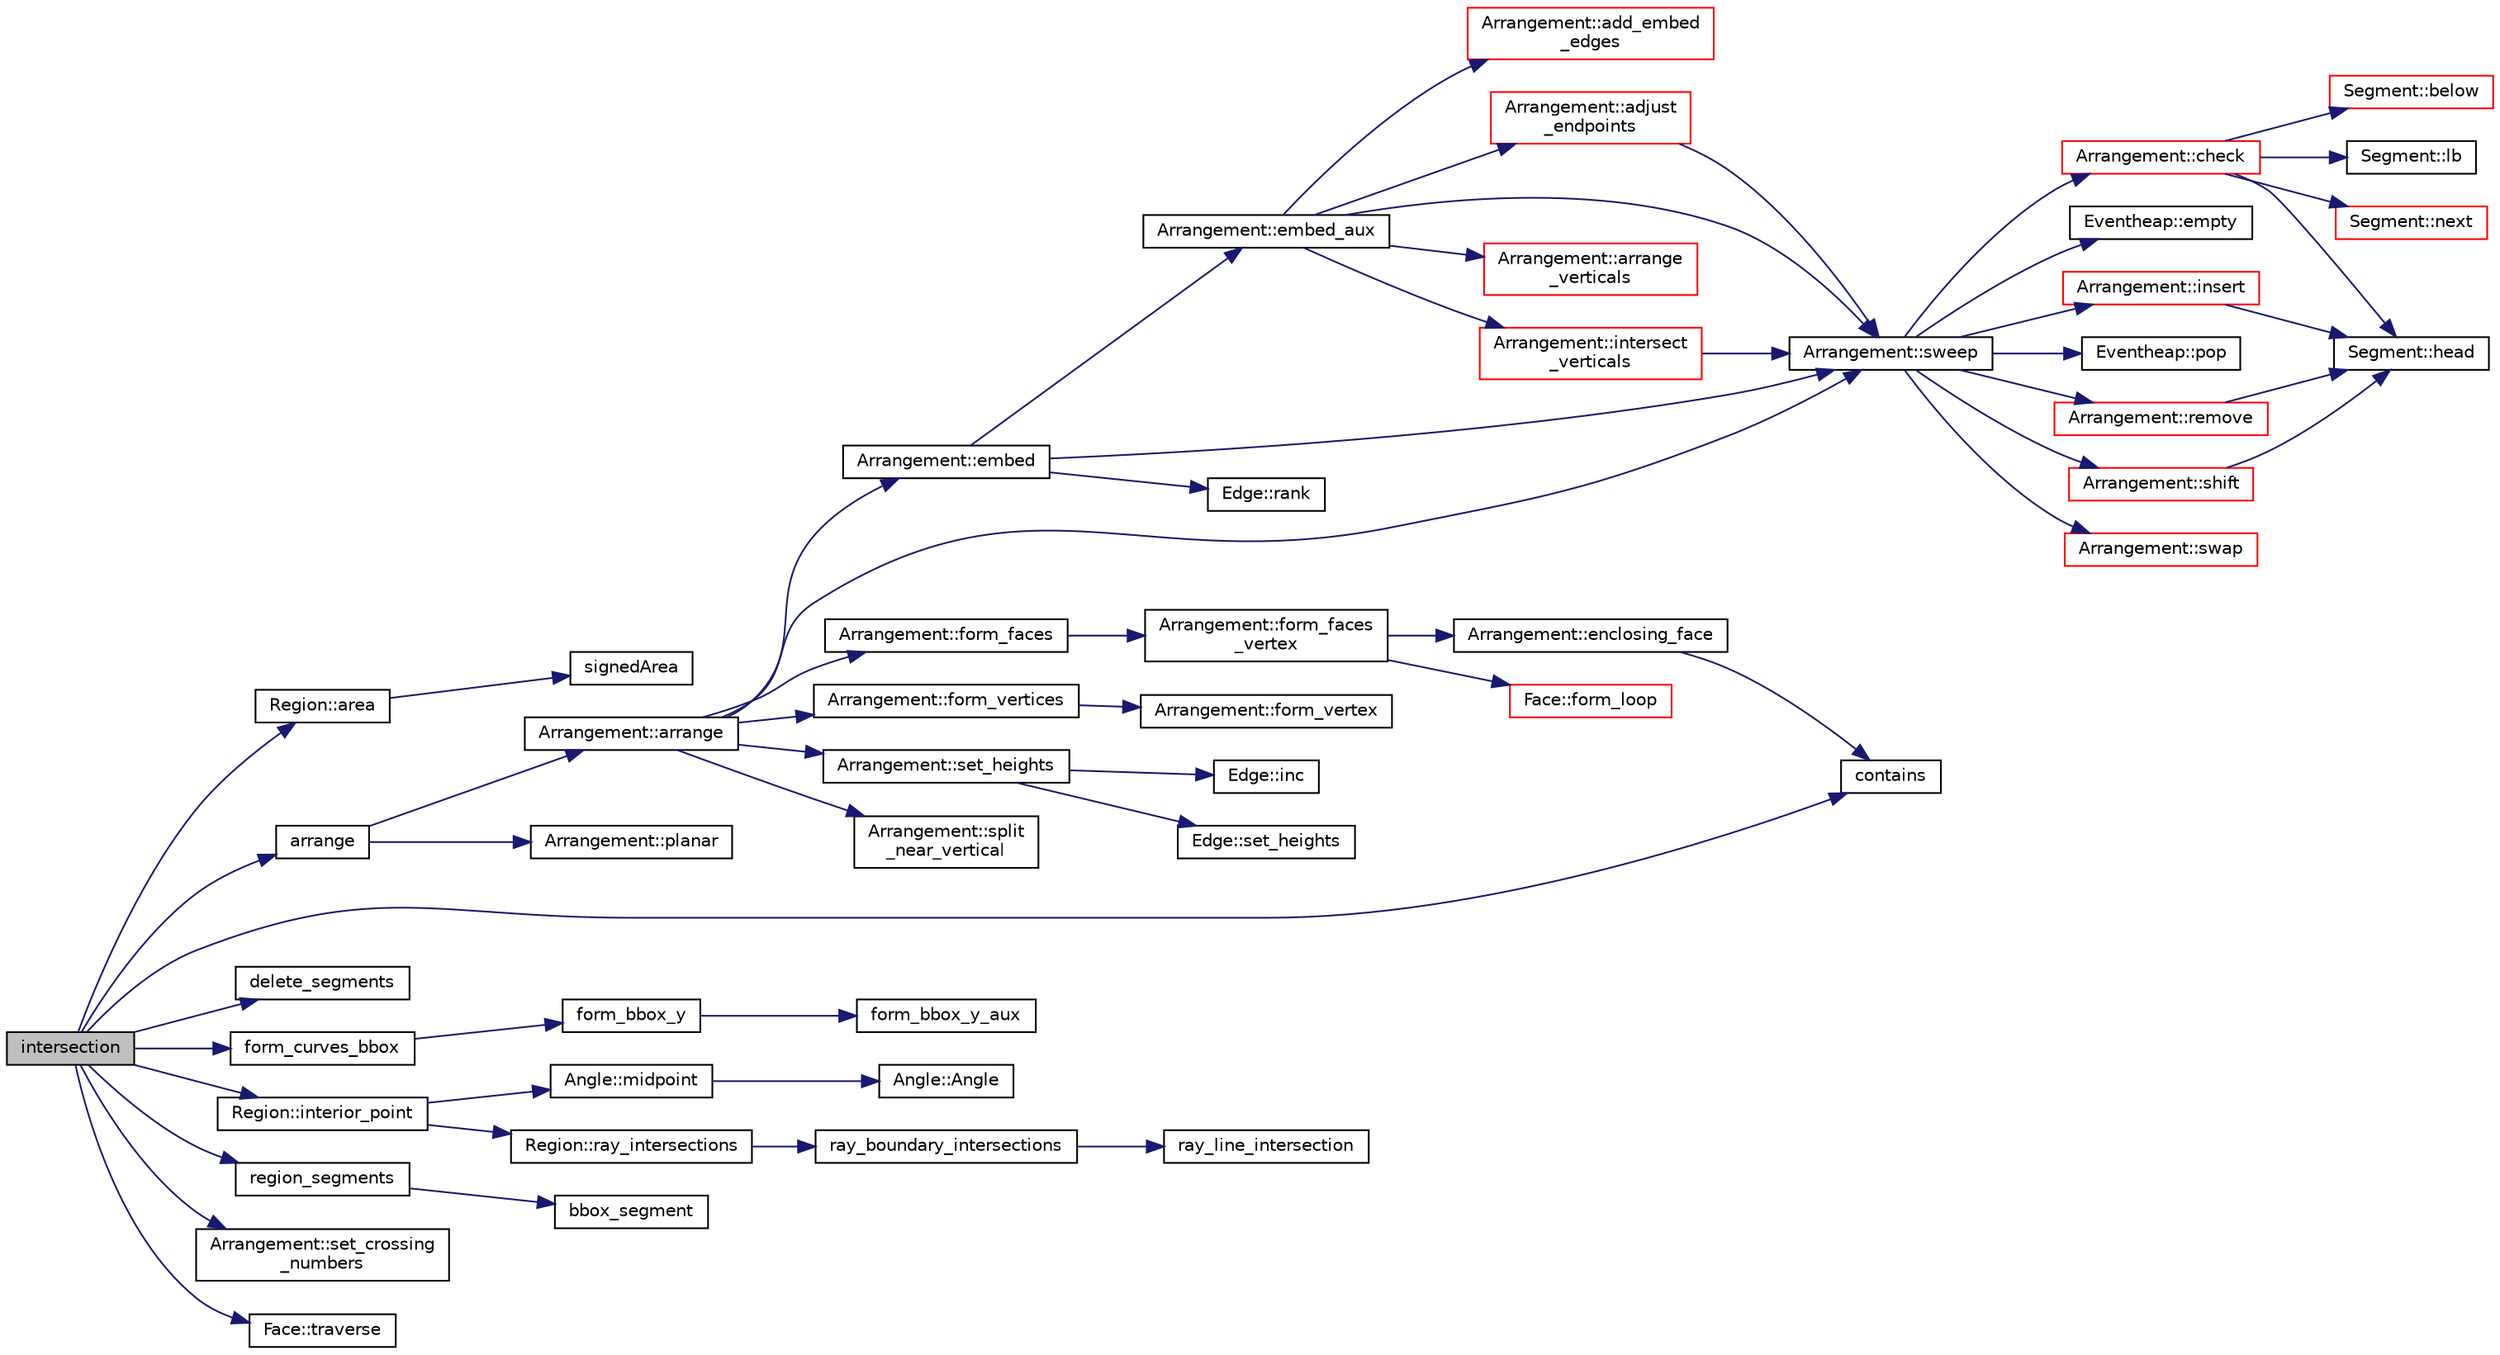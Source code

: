 digraph "intersection"
{
 // LATEX_PDF_SIZE
  edge [fontname="Helvetica",fontsize="10",labelfontname="Helvetica",labelfontsize="10"];
  node [fontname="Helvetica",fontsize="10",shape=record];
  rankdir="LR";
  Node1 [label="intersection",height=0.2,width=0.4,color="black", fillcolor="grey75", style="filled", fontcolor="black",tooltip=" "];
  Node1 -> Node2 [color="midnightblue",fontsize="10",style="solid",fontname="Helvetica"];
  Node2 [label="Region::area",height=0.2,width=0.4,color="black", fillcolor="white", style="filled",URL="$df/d6c/class_region.html#ab694b0cf7e7ce0eb31b2d8b93201b6b9",tooltip=" "];
  Node2 -> Node3 [color="midnightblue",fontsize="10",style="solid",fontname="Helvetica"];
  Node3 [label="signedArea",height=0.2,width=0.4,color="black", fillcolor="white", style="filled",URL="$d5/d00/point_8_c.html#ac3461a08db55ea6d28a406f79a317cbd",tooltip=" "];
  Node1 -> Node4 [color="midnightblue",fontsize="10",style="solid",fontname="Helvetica"];
  Node4 [label="arrange",height=0.2,width=0.4,color="black", fillcolor="white", style="filled",URL="$d0/d11/arrange_8_c.html#a8f0f410db8738d9121c7b0a2629abd5d",tooltip=" "];
  Node4 -> Node5 [color="midnightblue",fontsize="10",style="solid",fontname="Helvetica"];
  Node5 [label="Arrangement::arrange",height=0.2,width=0.4,color="black", fillcolor="white", style="filled",URL="$d8/d46/class_arrangement.html#aa48e67ecbf171616e989d936e221a4e1",tooltip=" "];
  Node5 -> Node6 [color="midnightblue",fontsize="10",style="solid",fontname="Helvetica"];
  Node6 [label="Arrangement::embed",height=0.2,width=0.4,color="black", fillcolor="white", style="filled",URL="$d8/d46/class_arrangement.html#a837e4a1bfbca4ab14ed01a24ce7515c3",tooltip=" "];
  Node6 -> Node7 [color="midnightblue",fontsize="10",style="solid",fontname="Helvetica"];
  Node7 [label="Arrangement::embed_aux",height=0.2,width=0.4,color="black", fillcolor="white", style="filled",URL="$d8/d46/class_arrangement.html#adabfe5ab5610142ae5aea42f1762d67f",tooltip=" "];
  Node7 -> Node8 [color="midnightblue",fontsize="10",style="solid",fontname="Helvetica"];
  Node8 [label="Arrangement::add_embed\l_edges",height=0.2,width=0.4,color="red", fillcolor="white", style="filled",URL="$d8/d46/class_arrangement.html#ad6d6b45e6a1923afb50293545906f3ad",tooltip=" "];
  Node7 -> Node11 [color="midnightblue",fontsize="10",style="solid",fontname="Helvetica"];
  Node11 [label="Arrangement::adjust\l_endpoints",height=0.2,width=0.4,color="red", fillcolor="white", style="filled",URL="$d8/d46/class_arrangement.html#a5944190324a0852d5b7c3cceeaec2ba2",tooltip=" "];
  Node11 -> Node18 [color="midnightblue",fontsize="10",style="solid",fontname="Helvetica"];
  Node18 [label="Arrangement::sweep",height=0.2,width=0.4,color="black", fillcolor="white", style="filled",URL="$d8/d46/class_arrangement.html#ab638b3ef9af934a17614629b863c5de6",tooltip=" "];
  Node18 -> Node19 [color="midnightblue",fontsize="10",style="solid",fontname="Helvetica"];
  Node19 [label="Arrangement::check",height=0.2,width=0.4,color="red", fillcolor="white", style="filled",URL="$d8/d46/class_arrangement.html#afe852d883f2bbb9ab505f5c97364b796",tooltip=" "];
  Node19 -> Node20 [color="midnightblue",fontsize="10",style="solid",fontname="Helvetica"];
  Node20 [label="Segment::below",height=0.2,width=0.4,color="red", fillcolor="white", style="filled",URL="$dd/dd2/class_segment.html#adc44386683766560ee602eb36ed109a8",tooltip=" "];
  Node19 -> Node38 [color="midnightblue",fontsize="10",style="solid",fontname="Helvetica"];
  Node38 [label="Segment::head",height=0.2,width=0.4,color="black", fillcolor="white", style="filled",URL="$dd/dd2/class_segment.html#a0e17bae2b8a9ce347fc0f39dbd485ab0",tooltip=" "];
  Node19 -> Node33 [color="midnightblue",fontsize="10",style="solid",fontname="Helvetica"];
  Node33 [label="Segment::lb",height=0.2,width=0.4,color="black", fillcolor="white", style="filled",URL="$dd/dd2/class_segment.html#afab334407697698cf4bf65e8cadac7d2",tooltip=" "];
  Node19 -> Node39 [color="midnightblue",fontsize="10",style="solid",fontname="Helvetica"];
  Node39 [label="Segment::next",height=0.2,width=0.4,color="red", fillcolor="white", style="filled",URL="$dd/dd2/class_segment.html#a29dcbe0ff86b53a4c3e3576afb2de859",tooltip=" "];
  Node18 -> Node42 [color="midnightblue",fontsize="10",style="solid",fontname="Helvetica"];
  Node42 [label="Eventheap::empty",height=0.2,width=0.4,color="black", fillcolor="white", style="filled",URL="$d3/d46/class_eventheap.html#a0660d8897cc9bcafb4be7e38517f2fd2",tooltip=" "];
  Node18 -> Node43 [color="midnightblue",fontsize="10",style="solid",fontname="Helvetica"];
  Node43 [label="Arrangement::insert",height=0.2,width=0.4,color="red", fillcolor="white", style="filled",URL="$d8/d46/class_arrangement.html#a6eaa13429e8ca373f9fb9ff2151999c7",tooltip=" "];
  Node43 -> Node38 [color="midnightblue",fontsize="10",style="solid",fontname="Helvetica"];
  Node18 -> Node51 [color="midnightblue",fontsize="10",style="solid",fontname="Helvetica"];
  Node51 [label="Eventheap::pop",height=0.2,width=0.4,color="black", fillcolor="white", style="filled",URL="$d3/d46/class_eventheap.html#a31b20ba879a0f9efcece8c461105570c",tooltip=" "];
  Node18 -> Node52 [color="midnightblue",fontsize="10",style="solid",fontname="Helvetica"];
  Node52 [label="Arrangement::remove",height=0.2,width=0.4,color="red", fillcolor="white", style="filled",URL="$d8/d46/class_arrangement.html#afe18de5bb9ce6b319a08b2ceda7f8f5e",tooltip=" "];
  Node52 -> Node38 [color="midnightblue",fontsize="10",style="solid",fontname="Helvetica"];
  Node18 -> Node54 [color="midnightblue",fontsize="10",style="solid",fontname="Helvetica"];
  Node54 [label="Arrangement::shift",height=0.2,width=0.4,color="red", fillcolor="white", style="filled",URL="$d8/d46/class_arrangement.html#a5870bd69b339632999ba522164f418a9",tooltip=" "];
  Node54 -> Node38 [color="midnightblue",fontsize="10",style="solid",fontname="Helvetica"];
  Node18 -> Node56 [color="midnightblue",fontsize="10",style="solid",fontname="Helvetica"];
  Node56 [label="Arrangement::swap",height=0.2,width=0.4,color="red", fillcolor="white", style="filled",URL="$d8/d46/class_arrangement.html#ad38658bf36d52ebb24274430bdbd7161",tooltip=" "];
  Node7 -> Node58 [color="midnightblue",fontsize="10",style="solid",fontname="Helvetica"];
  Node58 [label="Arrangement::arrange\l_verticals",height=0.2,width=0.4,color="red", fillcolor="white", style="filled",URL="$d8/d46/class_arrangement.html#a6197c819fb8b9b5088235d5dfcb7cfa3",tooltip=" "];
  Node7 -> Node60 [color="midnightblue",fontsize="10",style="solid",fontname="Helvetica"];
  Node60 [label="Arrangement::intersect\l_verticals",height=0.2,width=0.4,color="red", fillcolor="white", style="filled",URL="$d8/d46/class_arrangement.html#a7423764df3f71f0daf567a6b9eb68567",tooltip=" "];
  Node60 -> Node18 [color="midnightblue",fontsize="10",style="solid",fontname="Helvetica"];
  Node7 -> Node18 [color="midnightblue",fontsize="10",style="solid",fontname="Helvetica"];
  Node6 -> Node10 [color="midnightblue",fontsize="10",style="solid",fontname="Helvetica"];
  Node10 [label="Edge::rank",height=0.2,width=0.4,color="black", fillcolor="white", style="filled",URL="$d7/d77/class_edge.html#acf04af6a05d5d75e9c811fdf65c637cb",tooltip=" "];
  Node6 -> Node18 [color="midnightblue",fontsize="10",style="solid",fontname="Helvetica"];
  Node5 -> Node64 [color="midnightblue",fontsize="10",style="solid",fontname="Helvetica"];
  Node64 [label="Arrangement::form_faces",height=0.2,width=0.4,color="black", fillcolor="white", style="filled",URL="$d8/d46/class_arrangement.html#a4a4e0faf951ffd402c51b37ee383c0f2",tooltip=" "];
  Node64 -> Node65 [color="midnightblue",fontsize="10",style="solid",fontname="Helvetica"];
  Node65 [label="Arrangement::form_faces\l_vertex",height=0.2,width=0.4,color="black", fillcolor="white", style="filled",URL="$d8/d46/class_arrangement.html#a7cdd5c55ae34d0f0c4cec7962629c4d6",tooltip=" "];
  Node65 -> Node66 [color="midnightblue",fontsize="10",style="solid",fontname="Helvetica"];
  Node66 [label="Arrangement::enclosing_face",height=0.2,width=0.4,color="black", fillcolor="white", style="filled",URL="$d8/d46/class_arrangement.html#ac592f329c92178494b2c1c5e82ca29d6",tooltip=" "];
  Node66 -> Node67 [color="midnightblue",fontsize="10",style="solid",fontname="Helvetica"];
  Node67 [label="contains",height=0.2,width=0.4,color="black", fillcolor="white", style="filled",URL="$d7/d5f/system_8_c.html#a7d7ac1def01662e67c5442394bdd3bb0",tooltip=" "];
  Node65 -> Node68 [color="midnightblue",fontsize="10",style="solid",fontname="Helvetica"];
  Node68 [label="Face::form_loop",height=0.2,width=0.4,color="red", fillcolor="white", style="filled",URL="$d5/d2a/class_face.html#ab4e177f937ed9b7c5c355ae73ad7ff89",tooltip=" "];
  Node5 -> Node71 [color="midnightblue",fontsize="10",style="solid",fontname="Helvetica"];
  Node71 [label="Arrangement::form_vertices",height=0.2,width=0.4,color="black", fillcolor="white", style="filled",URL="$d8/d46/class_arrangement.html#a7e203ff49daed9d0cbb8a8c3f4a5e4d7",tooltip=" "];
  Node71 -> Node72 [color="midnightblue",fontsize="10",style="solid",fontname="Helvetica"];
  Node72 [label="Arrangement::form_vertex",height=0.2,width=0.4,color="black", fillcolor="white", style="filled",URL="$d8/d46/class_arrangement.html#a09cd5388fa460a3956095e86a22403f8",tooltip=" "];
  Node5 -> Node73 [color="midnightblue",fontsize="10",style="solid",fontname="Helvetica"];
  Node73 [label="Arrangement::set_heights",height=0.2,width=0.4,color="black", fillcolor="white", style="filled",URL="$d8/d46/class_arrangement.html#a30f38146a5c6d702e2fa799c877c5b9b",tooltip=" "];
  Node73 -> Node74 [color="midnightblue",fontsize="10",style="solid",fontname="Helvetica"];
  Node74 [label="Edge::inc",height=0.2,width=0.4,color="black", fillcolor="white", style="filled",URL="$d7/d77/class_edge.html#ab85c073eb1fdcb27672987081d163e9e",tooltip=" "];
  Node73 -> Node75 [color="midnightblue",fontsize="10",style="solid",fontname="Helvetica"];
  Node75 [label="Edge::set_heights",height=0.2,width=0.4,color="black", fillcolor="white", style="filled",URL="$d7/d77/class_edge.html#af9d04787786cc5329d3c3847941def39",tooltip=" "];
  Node5 -> Node76 [color="midnightblue",fontsize="10",style="solid",fontname="Helvetica"];
  Node76 [label="Arrangement::split\l_near_vertical",height=0.2,width=0.4,color="black", fillcolor="white", style="filled",URL="$d8/d46/class_arrangement.html#a406f7d20fee3b3b5c4763ba373de575a",tooltip=" "];
  Node5 -> Node18 [color="midnightblue",fontsize="10",style="solid",fontname="Helvetica"];
  Node4 -> Node77 [color="midnightblue",fontsize="10",style="solid",fontname="Helvetica"];
  Node77 [label="Arrangement::planar",height=0.2,width=0.4,color="black", fillcolor="white", style="filled",URL="$d8/d46/class_arrangement.html#af28f7ac0fe77372bc47af2ca03fe3e2a",tooltip=" "];
  Node1 -> Node67 [color="midnightblue",fontsize="10",style="solid",fontname="Helvetica"];
  Node1 -> Node78 [color="midnightblue",fontsize="10",style="solid",fontname="Helvetica"];
  Node78 [label="delete_segments",height=0.2,width=0.4,color="black", fillcolor="white", style="filled",URL="$d0/d11/arrange_8_c.html#ad281dbb75f898810d2d7ab25fbabbe98",tooltip=" "];
  Node1 -> Node79 [color="midnightblue",fontsize="10",style="solid",fontname="Helvetica"];
  Node79 [label="form_curves_bbox",height=0.2,width=0.4,color="black", fillcolor="white", style="filled",URL="$d6/d39/cs_8_c.html#a482936b55574b568da61cb5eada15921",tooltip=" "];
  Node79 -> Node80 [color="midnightblue",fontsize="10",style="solid",fontname="Helvetica"];
  Node80 [label="form_bbox_y",height=0.2,width=0.4,color="black", fillcolor="white", style="filled",URL="$d6/d39/cs_8_c.html#aa7cd0a64787cd04f01dee36ddd743cbd",tooltip=" "];
  Node80 -> Node81 [color="midnightblue",fontsize="10",style="solid",fontname="Helvetica"];
  Node81 [label="form_bbox_y_aux",height=0.2,width=0.4,color="black", fillcolor="white", style="filled",URL="$d6/d39/cs_8_c.html#a3c6609782ba59227978ea33a40d4ab2f",tooltip=" "];
  Node1 -> Node82 [color="midnightblue",fontsize="10",style="solid",fontname="Helvetica"];
  Node82 [label="Region::interior_point",height=0.2,width=0.4,color="black", fillcolor="white", style="filled",URL="$df/d6c/class_region.html#adefc4eeb2fc71edce16765fadb188f54",tooltip=" "];
  Node82 -> Node83 [color="midnightblue",fontsize="10",style="solid",fontname="Helvetica"];
  Node83 [label="Angle::midpoint",height=0.2,width=0.4,color="black", fillcolor="white", style="filled",URL="$d2/d39/class_angle.html#ae629906afe7b1653d224d953c857495a",tooltip=" "];
  Node83 -> Node84 [color="midnightblue",fontsize="10",style="solid",fontname="Helvetica"];
  Node84 [label="Angle::Angle",height=0.2,width=0.4,color="black", fillcolor="white", style="filled",URL="$d2/d39/class_angle.html#aca3c6e1519b40835d31736430ca082a9",tooltip=" "];
  Node82 -> Node85 [color="midnightblue",fontsize="10",style="solid",fontname="Helvetica"];
  Node85 [label="Region::ray_intersections",height=0.2,width=0.4,color="black", fillcolor="white", style="filled",URL="$df/d6c/class_region.html#a651358fb7bf2d65c3e6b185e5bfbb4b8",tooltip=" "];
  Node85 -> Node86 [color="midnightblue",fontsize="10",style="solid",fontname="Helvetica"];
  Node86 [label="ray_boundary_intersections",height=0.2,width=0.4,color="black", fillcolor="white", style="filled",URL="$d1/d25/region_8_c.html#a1194f4cdf0df8ec67b82a1012877842e",tooltip=" "];
  Node86 -> Node87 [color="midnightblue",fontsize="10",style="solid",fontname="Helvetica"];
  Node87 [label="ray_line_intersection",height=0.2,width=0.4,color="black", fillcolor="white", style="filled",URL="$d1/d25/region_8_c.html#a11a537f16776531c70aadc485a3ba2c7",tooltip=" "];
  Node1 -> Node88 [color="midnightblue",fontsize="10",style="solid",fontname="Helvetica"];
  Node88 [label="region_segments",height=0.2,width=0.4,color="black", fillcolor="white", style="filled",URL="$d7/d5f/system_8_c.html#a660c3a3ae325298d0792a433ab9c9683",tooltip=" "];
  Node88 -> Node89 [color="midnightblue",fontsize="10",style="solid",fontname="Helvetica"];
  Node89 [label="bbox_segment",height=0.2,width=0.4,color="black", fillcolor="white", style="filled",URL="$d7/d5f/system_8_c.html#a82cbf5939ab5e9004e60e80823669680",tooltip=" "];
  Node1 -> Node90 [color="midnightblue",fontsize="10",style="solid",fontname="Helvetica"];
  Node90 [label="Arrangement::set_crossing\l_numbers",height=0.2,width=0.4,color="black", fillcolor="white", style="filled",URL="$d8/d46/class_arrangement.html#ac8aba3d8b28ba91cc00caaceac51d010",tooltip=" "];
  Node1 -> Node91 [color="midnightblue",fontsize="10",style="solid",fontname="Helvetica"];
  Node91 [label="Face::traverse",height=0.2,width=0.4,color="black", fillcolor="white", style="filled",URL="$d5/d2a/class_face.html#a3827ab35011657d59b73d5c1603dbe27",tooltip=" "];
}
